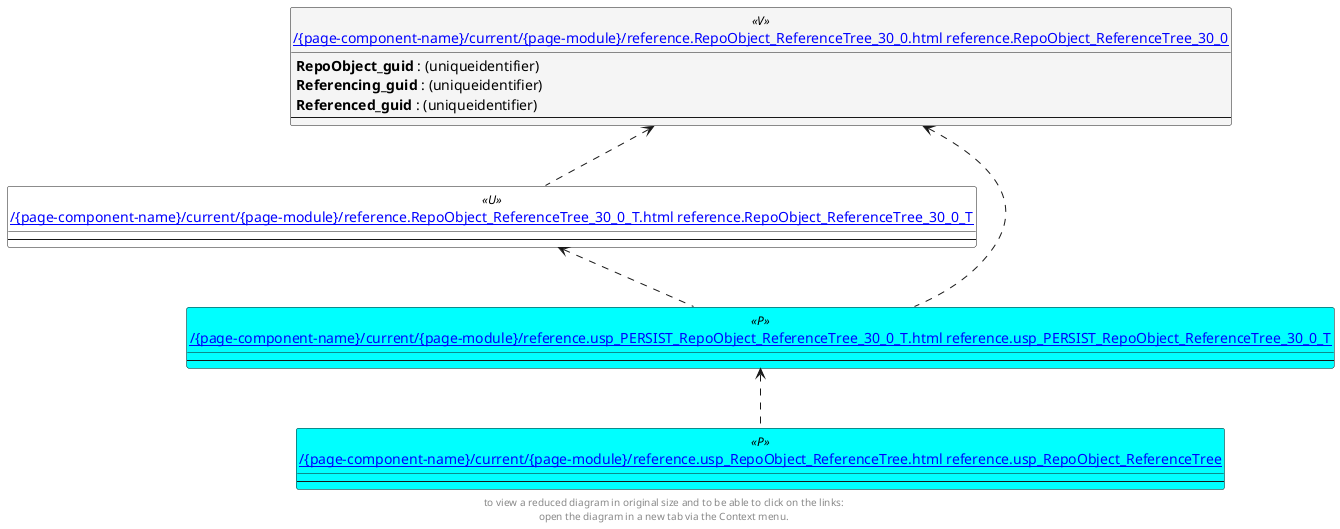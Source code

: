 @startuml
'Left to right direction
top to bottom direction
hide circle
'avoide "." issues:
set namespaceSeparator none


skinparam class {
  BackgroundColor White
  BackgroundColor<<FN>> Yellow
  BackgroundColor<<FS>> Yellow
  BackgroundColor<<FT>> LightGray
  BackgroundColor<<IF>> Yellow
  BackgroundColor<<IS>> Yellow
  BackgroundColor<<P>> Aqua
  BackgroundColor<<PC>> Aqua
  BackgroundColor<<SN>> Yellow
  BackgroundColor<<SO>> SlateBlue
  BackgroundColor<<TF>> LightGray
  BackgroundColor<<TR>> Tomato
  BackgroundColor<<U>> White
  BackgroundColor<<V>> WhiteSmoke
  BackgroundColor<<X>> Aqua
}


entity "[[{site-url}/{page-component-name}/current/{page-module}/reference.RepoObject_ReferenceTree_30_0.html reference.RepoObject_ReferenceTree_30_0]]" as reference.RepoObject_ReferenceTree_30_0 << V >> {
  **RepoObject_guid** : (uniqueidentifier)
  **Referencing_guid** : (uniqueidentifier)
  **Referenced_guid** : (uniqueidentifier)
  --
}

entity "[[{site-url}/{page-component-name}/current/{page-module}/reference.RepoObject_ReferenceTree_30_0_T.html reference.RepoObject_ReferenceTree_30_0_T]]" as reference.RepoObject_ReferenceTree_30_0_T << U >> {
  --
}

entity "[[{site-url}/{page-component-name}/current/{page-module}/reference.usp_PERSIST_RepoObject_ReferenceTree_30_0_T.html reference.usp_PERSIST_RepoObject_ReferenceTree_30_0_T]]" as reference.usp_PERSIST_RepoObject_ReferenceTree_30_0_T << P >> {
  --
}

entity "[[{site-url}/{page-component-name}/current/{page-module}/reference.usp_RepoObject_ReferenceTree.html reference.usp_RepoObject_ReferenceTree]]" as reference.usp_RepoObject_ReferenceTree << P >> {
  --
}

reference.RepoObject_ReferenceTree_30_0 <.. reference.RepoObject_ReferenceTree_30_0_T
reference.RepoObject_ReferenceTree_30_0 <.. reference.usp_PERSIST_RepoObject_ReferenceTree_30_0_T
reference.RepoObject_ReferenceTree_30_0_T <.. reference.usp_PERSIST_RepoObject_ReferenceTree_30_0_T
reference.usp_PERSIST_RepoObject_ReferenceTree_30_0_T <.. reference.usp_RepoObject_ReferenceTree
footer
to view a reduced diagram in original size and to be able to click on the links:
open the diagram in a new tab via the Context menu.
end footer

@enduml

